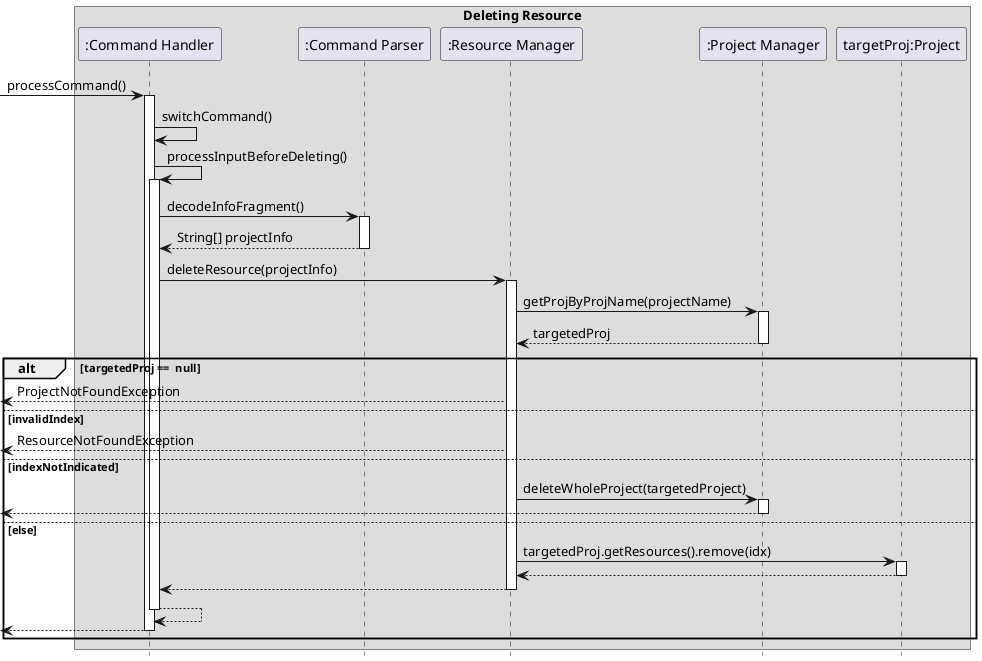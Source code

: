 @startuml
hide footbox
'https://plantuml.com/sequence-diagram

box Deleting Resource
participant ":Command Handler" as CommandHandler
participant ":Command Parser" as CommandParser
participant ":Resource Manager" as ResourceManager
participant ":Project Manager" as ProjectManager
participant "targetProj:Project" as targetedProj

[-> CommandHandler : processCommand()
activate CommandHandler
CommandHandler -> CommandHandler : switchCommand()
CommandHandler -> CommandHandler : processInputBeforeDeleting()
activate CommandHandler


CommandHandler -> CommandParser: decodeInfoFragment()
activate CommandParser
CommandHandler <-- CommandParser : String[] projectInfo
deactivate CommandParser

CommandHandler -> ResourceManager : deleteResource(projectInfo)
activate ResourceManager
ResourceManager -> ProjectManager : getProjByProjName(projectName)
activate ProjectManager
ResourceManager <-- ProjectManager : targetedProj
deactivate ProjectManager

alt targetedProj ==  null
    [<-- ResourceManager : ProjectNotFoundException
else invalidIndex
    [<-- ResourceManager : ResourceNotFoundException
else indexNotIndicated
    ResourceManager -> ProjectManager: deleteWholeProject(targetedProject)
    activate ProjectManager
    [<-- ProjectManager :
    deactivate ProjectManager

else else
    ResourceManager -> targetedProj : targetedProj.getResources().remove(idx)
    activate targetedProj
    return
    return

return
return


end


@enduml